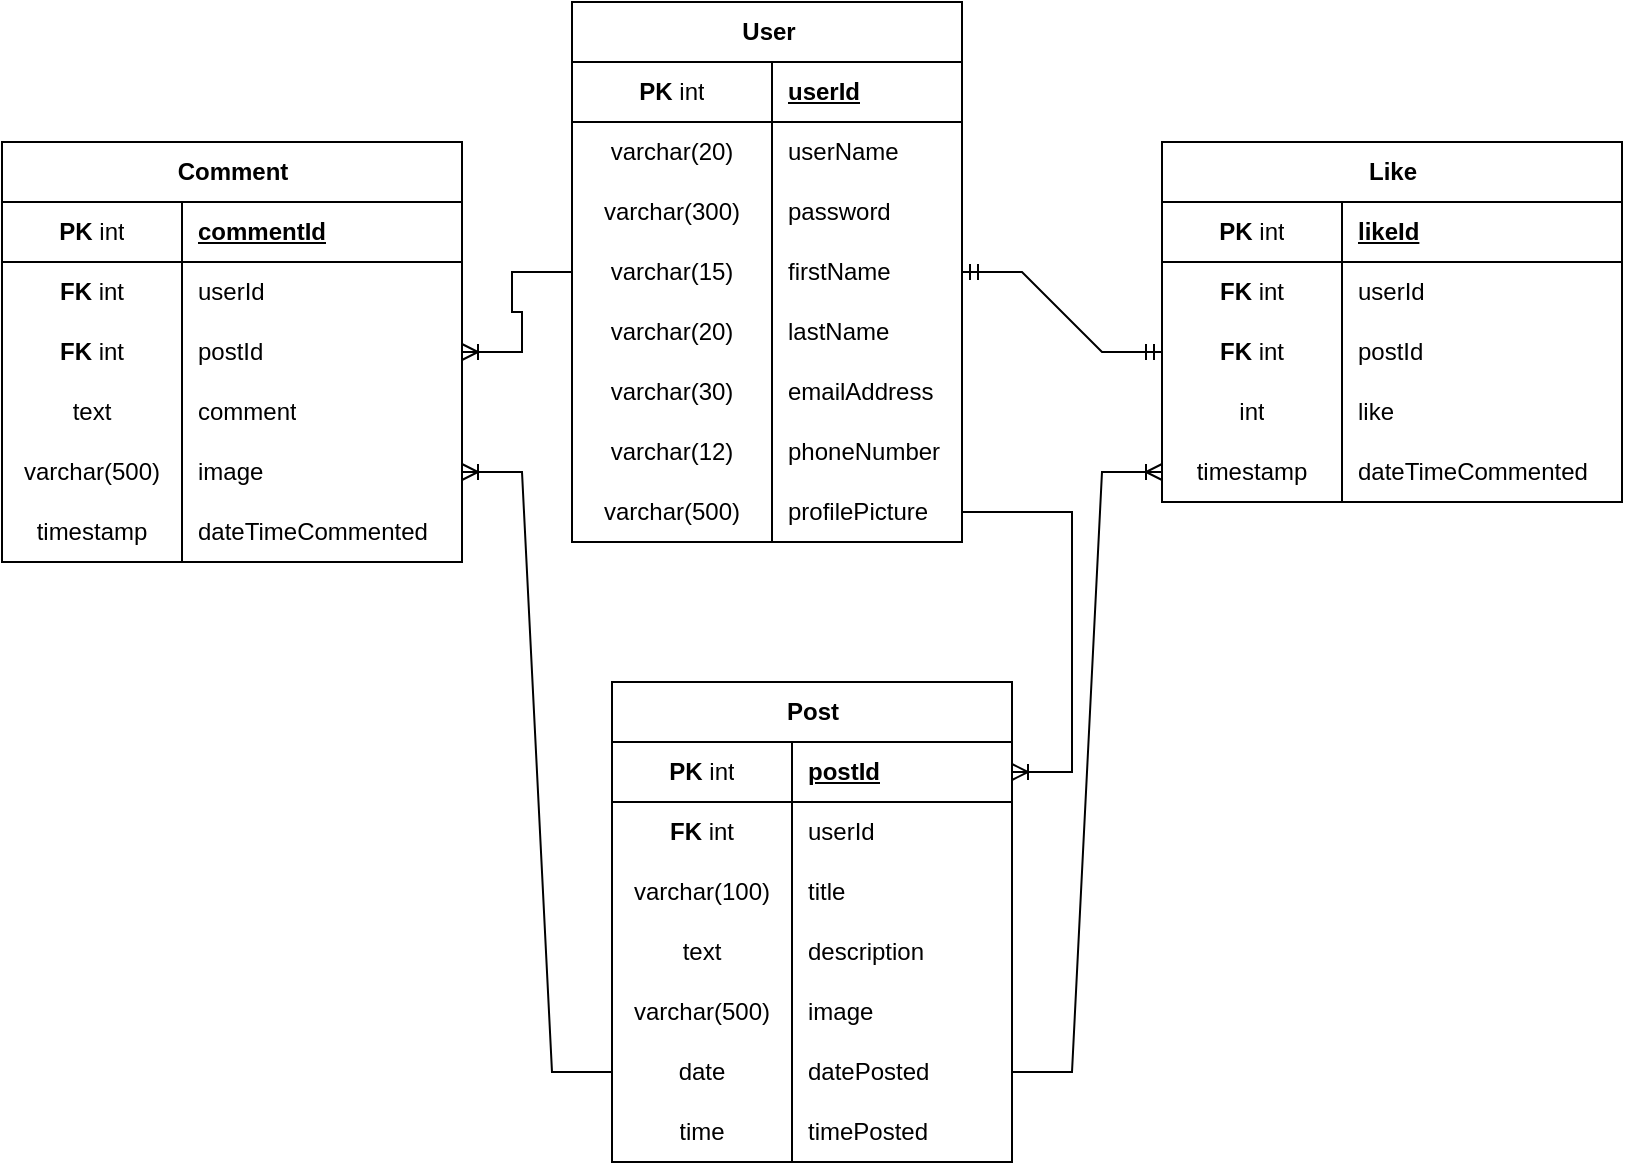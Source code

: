 <mxfile version="26.1.1">
  <diagram id="R2lEEEUBdFMjLlhIrx00" name="Page-1">
    <mxGraphModel dx="947" dy="737" grid="1" gridSize="10" guides="1" tooltips="1" connect="1" arrows="1" fold="1" page="1" pageScale="1" pageWidth="850" pageHeight="1100" math="0" shadow="0" extFonts="Permanent Marker^https://fonts.googleapis.com/css?family=Permanent+Marker">
      <root>
        <mxCell id="0" />
        <mxCell id="1" parent="0" />
        <mxCell id="0FJh0qHWnzYNmRR6BSoP-11" value="User" style="shape=table;startSize=30;container=1;collapsible=1;childLayout=tableLayout;fixedRows=1;rowLines=0;fontStyle=1;align=center;resizeLast=1;html=1;" vertex="1" parent="1">
          <mxGeometry x="305" y="40" width="195" height="270" as="geometry" />
        </mxCell>
        <mxCell id="0FJh0qHWnzYNmRR6BSoP-12" value="" style="shape=tableRow;horizontal=0;startSize=0;swimlaneHead=0;swimlaneBody=0;fillColor=none;collapsible=0;dropTarget=0;points=[[0,0.5],[1,0.5]];portConstraint=eastwest;top=0;left=0;right=0;bottom=1;" vertex="1" parent="0FJh0qHWnzYNmRR6BSoP-11">
          <mxGeometry y="30" width="195" height="30" as="geometry" />
        </mxCell>
        <mxCell id="0FJh0qHWnzYNmRR6BSoP-13" value="PK &lt;span style=&quot;font-weight: normal;&quot;&gt;int&lt;/span&gt;" style="shape=partialRectangle;connectable=0;fillColor=none;top=0;left=0;bottom=0;right=0;fontStyle=1;overflow=hidden;whiteSpace=wrap;html=1;" vertex="1" parent="0FJh0qHWnzYNmRR6BSoP-12">
          <mxGeometry width="100" height="30" as="geometry">
            <mxRectangle width="100" height="30" as="alternateBounds" />
          </mxGeometry>
        </mxCell>
        <mxCell id="0FJh0qHWnzYNmRR6BSoP-14" value="userId" style="shape=partialRectangle;connectable=0;fillColor=none;top=0;left=0;bottom=0;right=0;align=left;spacingLeft=6;fontStyle=5;overflow=hidden;whiteSpace=wrap;html=1;" vertex="1" parent="0FJh0qHWnzYNmRR6BSoP-12">
          <mxGeometry x="100" width="95" height="30" as="geometry">
            <mxRectangle width="95" height="30" as="alternateBounds" />
          </mxGeometry>
        </mxCell>
        <mxCell id="0FJh0qHWnzYNmRR6BSoP-15" value="" style="shape=tableRow;horizontal=0;startSize=0;swimlaneHead=0;swimlaneBody=0;fillColor=none;collapsible=0;dropTarget=0;points=[[0,0.5],[1,0.5]];portConstraint=eastwest;top=0;left=0;right=0;bottom=0;" vertex="1" parent="0FJh0qHWnzYNmRR6BSoP-11">
          <mxGeometry y="60" width="195" height="30" as="geometry" />
        </mxCell>
        <mxCell id="0FJh0qHWnzYNmRR6BSoP-16" value="varchar(20)" style="shape=partialRectangle;connectable=0;fillColor=none;top=0;left=0;bottom=0;right=0;editable=1;overflow=hidden;whiteSpace=wrap;html=1;" vertex="1" parent="0FJh0qHWnzYNmRR6BSoP-15">
          <mxGeometry width="100" height="30" as="geometry">
            <mxRectangle width="100" height="30" as="alternateBounds" />
          </mxGeometry>
        </mxCell>
        <mxCell id="0FJh0qHWnzYNmRR6BSoP-17" value="userName" style="shape=partialRectangle;connectable=0;fillColor=none;top=0;left=0;bottom=0;right=0;align=left;spacingLeft=6;overflow=hidden;whiteSpace=wrap;html=1;" vertex="1" parent="0FJh0qHWnzYNmRR6BSoP-15">
          <mxGeometry x="100" width="95" height="30" as="geometry">
            <mxRectangle width="95" height="30" as="alternateBounds" />
          </mxGeometry>
        </mxCell>
        <mxCell id="0FJh0qHWnzYNmRR6BSoP-18" value="" style="shape=tableRow;horizontal=0;startSize=0;swimlaneHead=0;swimlaneBody=0;fillColor=none;collapsible=0;dropTarget=0;points=[[0,0.5],[1,0.5]];portConstraint=eastwest;top=0;left=0;right=0;bottom=0;" vertex="1" parent="0FJh0qHWnzYNmRR6BSoP-11">
          <mxGeometry y="90" width="195" height="30" as="geometry" />
        </mxCell>
        <mxCell id="0FJh0qHWnzYNmRR6BSoP-19" value="varchar(300)" style="shape=partialRectangle;connectable=0;fillColor=none;top=0;left=0;bottom=0;right=0;editable=1;overflow=hidden;whiteSpace=wrap;html=1;" vertex="1" parent="0FJh0qHWnzYNmRR6BSoP-18">
          <mxGeometry width="100" height="30" as="geometry">
            <mxRectangle width="100" height="30" as="alternateBounds" />
          </mxGeometry>
        </mxCell>
        <mxCell id="0FJh0qHWnzYNmRR6BSoP-20" value="password" style="shape=partialRectangle;connectable=0;fillColor=none;top=0;left=0;bottom=0;right=0;align=left;spacingLeft=6;overflow=hidden;whiteSpace=wrap;html=1;" vertex="1" parent="0FJh0qHWnzYNmRR6BSoP-18">
          <mxGeometry x="100" width="95" height="30" as="geometry">
            <mxRectangle width="95" height="30" as="alternateBounds" />
          </mxGeometry>
        </mxCell>
        <mxCell id="0FJh0qHWnzYNmRR6BSoP-21" value="" style="shape=tableRow;horizontal=0;startSize=0;swimlaneHead=0;swimlaneBody=0;fillColor=none;collapsible=0;dropTarget=0;points=[[0,0.5],[1,0.5]];portConstraint=eastwest;top=0;left=0;right=0;bottom=0;" vertex="1" parent="0FJh0qHWnzYNmRR6BSoP-11">
          <mxGeometry y="120" width="195" height="30" as="geometry" />
        </mxCell>
        <mxCell id="0FJh0qHWnzYNmRR6BSoP-22" value="varchar(15)" style="shape=partialRectangle;connectable=0;fillColor=none;top=0;left=0;bottom=0;right=0;editable=1;overflow=hidden;whiteSpace=wrap;html=1;" vertex="1" parent="0FJh0qHWnzYNmRR6BSoP-21">
          <mxGeometry width="100" height="30" as="geometry">
            <mxRectangle width="100" height="30" as="alternateBounds" />
          </mxGeometry>
        </mxCell>
        <mxCell id="0FJh0qHWnzYNmRR6BSoP-23" value="firstName" style="shape=partialRectangle;connectable=0;fillColor=none;top=0;left=0;bottom=0;right=0;align=left;spacingLeft=6;overflow=hidden;whiteSpace=wrap;html=1;" vertex="1" parent="0FJh0qHWnzYNmRR6BSoP-21">
          <mxGeometry x="100" width="95" height="30" as="geometry">
            <mxRectangle width="95" height="30" as="alternateBounds" />
          </mxGeometry>
        </mxCell>
        <mxCell id="0FJh0qHWnzYNmRR6BSoP-25" value="" style="shape=tableRow;horizontal=0;startSize=0;swimlaneHead=0;swimlaneBody=0;fillColor=none;collapsible=0;dropTarget=0;points=[[0,0.5],[1,0.5]];portConstraint=eastwest;top=0;left=0;right=0;bottom=0;" vertex="1" parent="0FJh0qHWnzYNmRR6BSoP-11">
          <mxGeometry y="150" width="195" height="30" as="geometry" />
        </mxCell>
        <mxCell id="0FJh0qHWnzYNmRR6BSoP-26" value="varchar(20)" style="shape=partialRectangle;connectable=0;fillColor=none;top=0;left=0;bottom=0;right=0;editable=1;overflow=hidden;whiteSpace=wrap;html=1;" vertex="1" parent="0FJh0qHWnzYNmRR6BSoP-25">
          <mxGeometry width="100" height="30" as="geometry">
            <mxRectangle width="100" height="30" as="alternateBounds" />
          </mxGeometry>
        </mxCell>
        <mxCell id="0FJh0qHWnzYNmRR6BSoP-27" value="lastName" style="shape=partialRectangle;connectable=0;fillColor=none;top=0;left=0;bottom=0;right=0;align=left;spacingLeft=6;overflow=hidden;whiteSpace=wrap;html=1;" vertex="1" parent="0FJh0qHWnzYNmRR6BSoP-25">
          <mxGeometry x="100" width="95" height="30" as="geometry">
            <mxRectangle width="95" height="30" as="alternateBounds" />
          </mxGeometry>
        </mxCell>
        <mxCell id="0FJh0qHWnzYNmRR6BSoP-28" value="" style="shape=tableRow;horizontal=0;startSize=0;swimlaneHead=0;swimlaneBody=0;fillColor=none;collapsible=0;dropTarget=0;points=[[0,0.5],[1,0.5]];portConstraint=eastwest;top=0;left=0;right=0;bottom=0;" vertex="1" parent="0FJh0qHWnzYNmRR6BSoP-11">
          <mxGeometry y="180" width="195" height="30" as="geometry" />
        </mxCell>
        <mxCell id="0FJh0qHWnzYNmRR6BSoP-29" value="varchar(30)" style="shape=partialRectangle;connectable=0;fillColor=none;top=0;left=0;bottom=0;right=0;editable=1;overflow=hidden;whiteSpace=wrap;html=1;" vertex="1" parent="0FJh0qHWnzYNmRR6BSoP-28">
          <mxGeometry width="100" height="30" as="geometry">
            <mxRectangle width="100" height="30" as="alternateBounds" />
          </mxGeometry>
        </mxCell>
        <mxCell id="0FJh0qHWnzYNmRR6BSoP-30" value="emailAddress" style="shape=partialRectangle;connectable=0;fillColor=none;top=0;left=0;bottom=0;right=0;align=left;spacingLeft=6;overflow=hidden;whiteSpace=wrap;html=1;" vertex="1" parent="0FJh0qHWnzYNmRR6BSoP-28">
          <mxGeometry x="100" width="95" height="30" as="geometry">
            <mxRectangle width="95" height="30" as="alternateBounds" />
          </mxGeometry>
        </mxCell>
        <mxCell id="0FJh0qHWnzYNmRR6BSoP-31" value="" style="shape=tableRow;horizontal=0;startSize=0;swimlaneHead=0;swimlaneBody=0;fillColor=none;collapsible=0;dropTarget=0;points=[[0,0.5],[1,0.5]];portConstraint=eastwest;top=0;left=0;right=0;bottom=0;" vertex="1" parent="0FJh0qHWnzYNmRR6BSoP-11">
          <mxGeometry y="210" width="195" height="30" as="geometry" />
        </mxCell>
        <mxCell id="0FJh0qHWnzYNmRR6BSoP-32" value="varchar(12)" style="shape=partialRectangle;connectable=0;fillColor=none;top=0;left=0;bottom=0;right=0;editable=1;overflow=hidden;whiteSpace=wrap;html=1;" vertex="1" parent="0FJh0qHWnzYNmRR6BSoP-31">
          <mxGeometry width="100" height="30" as="geometry">
            <mxRectangle width="100" height="30" as="alternateBounds" />
          </mxGeometry>
        </mxCell>
        <mxCell id="0FJh0qHWnzYNmRR6BSoP-33" value="phoneNumber" style="shape=partialRectangle;connectable=0;fillColor=none;top=0;left=0;bottom=0;right=0;align=left;spacingLeft=6;overflow=hidden;whiteSpace=wrap;html=1;" vertex="1" parent="0FJh0qHWnzYNmRR6BSoP-31">
          <mxGeometry x="100" width="95" height="30" as="geometry">
            <mxRectangle width="95" height="30" as="alternateBounds" />
          </mxGeometry>
        </mxCell>
        <mxCell id="0FJh0qHWnzYNmRR6BSoP-34" value="" style="shape=tableRow;horizontal=0;startSize=0;swimlaneHead=0;swimlaneBody=0;fillColor=none;collapsible=0;dropTarget=0;points=[[0,0.5],[1,0.5]];portConstraint=eastwest;top=0;left=0;right=0;bottom=0;" vertex="1" parent="0FJh0qHWnzYNmRR6BSoP-11">
          <mxGeometry y="240" width="195" height="30" as="geometry" />
        </mxCell>
        <mxCell id="0FJh0qHWnzYNmRR6BSoP-35" value="varchar(500)" style="shape=partialRectangle;connectable=0;fillColor=none;top=0;left=0;bottom=0;right=0;editable=1;overflow=hidden;whiteSpace=wrap;html=1;" vertex="1" parent="0FJh0qHWnzYNmRR6BSoP-34">
          <mxGeometry width="100" height="30" as="geometry">
            <mxRectangle width="100" height="30" as="alternateBounds" />
          </mxGeometry>
        </mxCell>
        <mxCell id="0FJh0qHWnzYNmRR6BSoP-36" value="profilePicture" style="shape=partialRectangle;connectable=0;fillColor=none;top=0;left=0;bottom=0;right=0;align=left;spacingLeft=6;overflow=hidden;whiteSpace=wrap;html=1;" vertex="1" parent="0FJh0qHWnzYNmRR6BSoP-34">
          <mxGeometry x="100" width="95" height="30" as="geometry">
            <mxRectangle width="95" height="30" as="alternateBounds" />
          </mxGeometry>
        </mxCell>
        <mxCell id="0FJh0qHWnzYNmRR6BSoP-37" value="Post" style="shape=table;startSize=30;container=1;collapsible=1;childLayout=tableLayout;fixedRows=1;rowLines=0;fontStyle=1;align=center;resizeLast=1;html=1;" vertex="1" parent="1">
          <mxGeometry x="325" y="380" width="200" height="240" as="geometry" />
        </mxCell>
        <mxCell id="0FJh0qHWnzYNmRR6BSoP-38" value="" style="shape=tableRow;horizontal=0;startSize=0;swimlaneHead=0;swimlaneBody=0;fillColor=none;collapsible=0;dropTarget=0;points=[[0,0.5],[1,0.5]];portConstraint=eastwest;top=0;left=0;right=0;bottom=1;" vertex="1" parent="0FJh0qHWnzYNmRR6BSoP-37">
          <mxGeometry y="30" width="200" height="30" as="geometry" />
        </mxCell>
        <mxCell id="0FJh0qHWnzYNmRR6BSoP-39" value="PK &lt;span style=&quot;font-weight: normal;&quot;&gt;int&lt;/span&gt;" style="shape=partialRectangle;connectable=0;fillColor=none;top=0;left=0;bottom=0;right=0;fontStyle=1;overflow=hidden;whiteSpace=wrap;html=1;" vertex="1" parent="0FJh0qHWnzYNmRR6BSoP-38">
          <mxGeometry width="90" height="30" as="geometry">
            <mxRectangle width="90" height="30" as="alternateBounds" />
          </mxGeometry>
        </mxCell>
        <mxCell id="0FJh0qHWnzYNmRR6BSoP-40" value="postId" style="shape=partialRectangle;connectable=0;fillColor=none;top=0;left=0;bottom=0;right=0;align=left;spacingLeft=6;fontStyle=5;overflow=hidden;whiteSpace=wrap;html=1;" vertex="1" parent="0FJh0qHWnzYNmRR6BSoP-38">
          <mxGeometry x="90" width="110" height="30" as="geometry">
            <mxRectangle width="110" height="30" as="alternateBounds" />
          </mxGeometry>
        </mxCell>
        <mxCell id="0FJh0qHWnzYNmRR6BSoP-41" value="" style="shape=tableRow;horizontal=0;startSize=0;swimlaneHead=0;swimlaneBody=0;fillColor=none;collapsible=0;dropTarget=0;points=[[0,0.5],[1,0.5]];portConstraint=eastwest;top=0;left=0;right=0;bottom=0;" vertex="1" parent="0FJh0qHWnzYNmRR6BSoP-37">
          <mxGeometry y="60" width="200" height="30" as="geometry" />
        </mxCell>
        <mxCell id="0FJh0qHWnzYNmRR6BSoP-42" value="&lt;b&gt;FK&lt;/b&gt; int" style="shape=partialRectangle;connectable=0;fillColor=none;top=0;left=0;bottom=0;right=0;editable=1;overflow=hidden;whiteSpace=wrap;html=1;" vertex="1" parent="0FJh0qHWnzYNmRR6BSoP-41">
          <mxGeometry width="90" height="30" as="geometry">
            <mxRectangle width="90" height="30" as="alternateBounds" />
          </mxGeometry>
        </mxCell>
        <mxCell id="0FJh0qHWnzYNmRR6BSoP-43" value="userId" style="shape=partialRectangle;connectable=0;fillColor=none;top=0;left=0;bottom=0;right=0;align=left;spacingLeft=6;overflow=hidden;whiteSpace=wrap;html=1;" vertex="1" parent="0FJh0qHWnzYNmRR6BSoP-41">
          <mxGeometry x="90" width="110" height="30" as="geometry">
            <mxRectangle width="110" height="30" as="alternateBounds" />
          </mxGeometry>
        </mxCell>
        <mxCell id="0FJh0qHWnzYNmRR6BSoP-44" value="" style="shape=tableRow;horizontal=0;startSize=0;swimlaneHead=0;swimlaneBody=0;fillColor=none;collapsible=0;dropTarget=0;points=[[0,0.5],[1,0.5]];portConstraint=eastwest;top=0;left=0;right=0;bottom=0;" vertex="1" parent="0FJh0qHWnzYNmRR6BSoP-37">
          <mxGeometry y="90" width="200" height="30" as="geometry" />
        </mxCell>
        <mxCell id="0FJh0qHWnzYNmRR6BSoP-45" value="varchar(100)" style="shape=partialRectangle;connectable=0;fillColor=none;top=0;left=0;bottom=0;right=0;editable=1;overflow=hidden;whiteSpace=wrap;html=1;" vertex="1" parent="0FJh0qHWnzYNmRR6BSoP-44">
          <mxGeometry width="90" height="30" as="geometry">
            <mxRectangle width="90" height="30" as="alternateBounds" />
          </mxGeometry>
        </mxCell>
        <mxCell id="0FJh0qHWnzYNmRR6BSoP-46" value="title" style="shape=partialRectangle;connectable=0;fillColor=none;top=0;left=0;bottom=0;right=0;align=left;spacingLeft=6;overflow=hidden;whiteSpace=wrap;html=1;" vertex="1" parent="0FJh0qHWnzYNmRR6BSoP-44">
          <mxGeometry x="90" width="110" height="30" as="geometry">
            <mxRectangle width="110" height="30" as="alternateBounds" />
          </mxGeometry>
        </mxCell>
        <mxCell id="0FJh0qHWnzYNmRR6BSoP-47" value="" style="shape=tableRow;horizontal=0;startSize=0;swimlaneHead=0;swimlaneBody=0;fillColor=none;collapsible=0;dropTarget=0;points=[[0,0.5],[1,0.5]];portConstraint=eastwest;top=0;left=0;right=0;bottom=0;" vertex="1" parent="0FJh0qHWnzYNmRR6BSoP-37">
          <mxGeometry y="120" width="200" height="30" as="geometry" />
        </mxCell>
        <mxCell id="0FJh0qHWnzYNmRR6BSoP-48" value="text" style="shape=partialRectangle;connectable=0;fillColor=none;top=0;left=0;bottom=0;right=0;editable=1;overflow=hidden;whiteSpace=wrap;html=1;" vertex="1" parent="0FJh0qHWnzYNmRR6BSoP-47">
          <mxGeometry width="90" height="30" as="geometry">
            <mxRectangle width="90" height="30" as="alternateBounds" />
          </mxGeometry>
        </mxCell>
        <mxCell id="0FJh0qHWnzYNmRR6BSoP-49" value="description" style="shape=partialRectangle;connectable=0;fillColor=none;top=0;left=0;bottom=0;right=0;align=left;spacingLeft=6;overflow=hidden;whiteSpace=wrap;html=1;" vertex="1" parent="0FJh0qHWnzYNmRR6BSoP-47">
          <mxGeometry x="90" width="110" height="30" as="geometry">
            <mxRectangle width="110" height="30" as="alternateBounds" />
          </mxGeometry>
        </mxCell>
        <mxCell id="0FJh0qHWnzYNmRR6BSoP-50" value="" style="shape=tableRow;horizontal=0;startSize=0;swimlaneHead=0;swimlaneBody=0;fillColor=none;collapsible=0;dropTarget=0;points=[[0,0.5],[1,0.5]];portConstraint=eastwest;top=0;left=0;right=0;bottom=0;" vertex="1" parent="0FJh0qHWnzYNmRR6BSoP-37">
          <mxGeometry y="150" width="200" height="30" as="geometry" />
        </mxCell>
        <mxCell id="0FJh0qHWnzYNmRR6BSoP-51" value="varchar(500)" style="shape=partialRectangle;connectable=0;fillColor=none;top=0;left=0;bottom=0;right=0;editable=1;overflow=hidden;whiteSpace=wrap;html=1;" vertex="1" parent="0FJh0qHWnzYNmRR6BSoP-50">
          <mxGeometry width="90" height="30" as="geometry">
            <mxRectangle width="90" height="30" as="alternateBounds" />
          </mxGeometry>
        </mxCell>
        <mxCell id="0FJh0qHWnzYNmRR6BSoP-52" value="image" style="shape=partialRectangle;connectable=0;fillColor=none;top=0;left=0;bottom=0;right=0;align=left;spacingLeft=6;overflow=hidden;whiteSpace=wrap;html=1;" vertex="1" parent="0FJh0qHWnzYNmRR6BSoP-50">
          <mxGeometry x="90" width="110" height="30" as="geometry">
            <mxRectangle width="110" height="30" as="alternateBounds" />
          </mxGeometry>
        </mxCell>
        <mxCell id="0FJh0qHWnzYNmRR6BSoP-53" value="" style="shape=tableRow;horizontal=0;startSize=0;swimlaneHead=0;swimlaneBody=0;fillColor=none;collapsible=0;dropTarget=0;points=[[0,0.5],[1,0.5]];portConstraint=eastwest;top=0;left=0;right=0;bottom=0;" vertex="1" parent="0FJh0qHWnzYNmRR6BSoP-37">
          <mxGeometry y="180" width="200" height="30" as="geometry" />
        </mxCell>
        <mxCell id="0FJh0qHWnzYNmRR6BSoP-54" value="date" style="shape=partialRectangle;connectable=0;fillColor=none;top=0;left=0;bottom=0;right=0;editable=1;overflow=hidden;whiteSpace=wrap;html=1;" vertex="1" parent="0FJh0qHWnzYNmRR6BSoP-53">
          <mxGeometry width="90" height="30" as="geometry">
            <mxRectangle width="90" height="30" as="alternateBounds" />
          </mxGeometry>
        </mxCell>
        <mxCell id="0FJh0qHWnzYNmRR6BSoP-55" value="datePosted" style="shape=partialRectangle;connectable=0;fillColor=none;top=0;left=0;bottom=0;right=0;align=left;spacingLeft=6;overflow=hidden;whiteSpace=wrap;html=1;" vertex="1" parent="0FJh0qHWnzYNmRR6BSoP-53">
          <mxGeometry x="90" width="110" height="30" as="geometry">
            <mxRectangle width="110" height="30" as="alternateBounds" />
          </mxGeometry>
        </mxCell>
        <mxCell id="0FJh0qHWnzYNmRR6BSoP-56" value="" style="shape=tableRow;horizontal=0;startSize=0;swimlaneHead=0;swimlaneBody=0;fillColor=none;collapsible=0;dropTarget=0;points=[[0,0.5],[1,0.5]];portConstraint=eastwest;top=0;left=0;right=0;bottom=0;" vertex="1" parent="0FJh0qHWnzYNmRR6BSoP-37">
          <mxGeometry y="210" width="200" height="30" as="geometry" />
        </mxCell>
        <mxCell id="0FJh0qHWnzYNmRR6BSoP-57" value="time" style="shape=partialRectangle;connectable=0;fillColor=none;top=0;left=0;bottom=0;right=0;editable=1;overflow=hidden;whiteSpace=wrap;html=1;" vertex="1" parent="0FJh0qHWnzYNmRR6BSoP-56">
          <mxGeometry width="90" height="30" as="geometry">
            <mxRectangle width="90" height="30" as="alternateBounds" />
          </mxGeometry>
        </mxCell>
        <mxCell id="0FJh0qHWnzYNmRR6BSoP-58" value="timePosted" style="shape=partialRectangle;connectable=0;fillColor=none;top=0;left=0;bottom=0;right=0;align=left;spacingLeft=6;overflow=hidden;whiteSpace=wrap;html=1;" vertex="1" parent="0FJh0qHWnzYNmRR6BSoP-56">
          <mxGeometry x="90" width="110" height="30" as="geometry">
            <mxRectangle width="110" height="30" as="alternateBounds" />
          </mxGeometry>
        </mxCell>
        <mxCell id="0FJh0qHWnzYNmRR6BSoP-62" value="Comment" style="shape=table;startSize=30;container=1;collapsible=1;childLayout=tableLayout;fixedRows=1;rowLines=0;fontStyle=1;align=center;resizeLast=1;html=1;" vertex="1" parent="1">
          <mxGeometry x="20" y="110" width="230" height="210" as="geometry" />
        </mxCell>
        <mxCell id="0FJh0qHWnzYNmRR6BSoP-63" value="" style="shape=tableRow;horizontal=0;startSize=0;swimlaneHead=0;swimlaneBody=0;fillColor=none;collapsible=0;dropTarget=0;points=[[0,0.5],[1,0.5]];portConstraint=eastwest;top=0;left=0;right=0;bottom=1;" vertex="1" parent="0FJh0qHWnzYNmRR6BSoP-62">
          <mxGeometry y="30" width="230" height="30" as="geometry" />
        </mxCell>
        <mxCell id="0FJh0qHWnzYNmRR6BSoP-64" value="PK &lt;span style=&quot;font-weight: normal;&quot;&gt;int&lt;/span&gt;" style="shape=partialRectangle;connectable=0;fillColor=none;top=0;left=0;bottom=0;right=0;fontStyle=1;overflow=hidden;whiteSpace=wrap;html=1;" vertex="1" parent="0FJh0qHWnzYNmRR6BSoP-63">
          <mxGeometry width="90" height="30" as="geometry">
            <mxRectangle width="90" height="30" as="alternateBounds" />
          </mxGeometry>
        </mxCell>
        <mxCell id="0FJh0qHWnzYNmRR6BSoP-65" value="commentId" style="shape=partialRectangle;connectable=0;fillColor=none;top=0;left=0;bottom=0;right=0;align=left;spacingLeft=6;fontStyle=5;overflow=hidden;whiteSpace=wrap;html=1;" vertex="1" parent="0FJh0qHWnzYNmRR6BSoP-63">
          <mxGeometry x="90" width="140" height="30" as="geometry">
            <mxRectangle width="140" height="30" as="alternateBounds" />
          </mxGeometry>
        </mxCell>
        <mxCell id="0FJh0qHWnzYNmRR6BSoP-66" value="" style="shape=tableRow;horizontal=0;startSize=0;swimlaneHead=0;swimlaneBody=0;fillColor=none;collapsible=0;dropTarget=0;points=[[0,0.5],[1,0.5]];portConstraint=eastwest;top=0;left=0;right=0;bottom=0;" vertex="1" parent="0FJh0qHWnzYNmRR6BSoP-62">
          <mxGeometry y="60" width="230" height="30" as="geometry" />
        </mxCell>
        <mxCell id="0FJh0qHWnzYNmRR6BSoP-67" value="&lt;b&gt;FK&lt;/b&gt; int" style="shape=partialRectangle;connectable=0;fillColor=none;top=0;left=0;bottom=0;right=0;editable=1;overflow=hidden;whiteSpace=wrap;html=1;" vertex="1" parent="0FJh0qHWnzYNmRR6BSoP-66">
          <mxGeometry width="90" height="30" as="geometry">
            <mxRectangle width="90" height="30" as="alternateBounds" />
          </mxGeometry>
        </mxCell>
        <mxCell id="0FJh0qHWnzYNmRR6BSoP-68" value="userId" style="shape=partialRectangle;connectable=0;fillColor=none;top=0;left=0;bottom=0;right=0;align=left;spacingLeft=6;overflow=hidden;whiteSpace=wrap;html=1;" vertex="1" parent="0FJh0qHWnzYNmRR6BSoP-66">
          <mxGeometry x="90" width="140" height="30" as="geometry">
            <mxRectangle width="140" height="30" as="alternateBounds" />
          </mxGeometry>
        </mxCell>
        <mxCell id="0FJh0qHWnzYNmRR6BSoP-69" value="" style="shape=tableRow;horizontal=0;startSize=0;swimlaneHead=0;swimlaneBody=0;fillColor=none;collapsible=0;dropTarget=0;points=[[0,0.5],[1,0.5]];portConstraint=eastwest;top=0;left=0;right=0;bottom=0;" vertex="1" parent="0FJh0qHWnzYNmRR6BSoP-62">
          <mxGeometry y="90" width="230" height="30" as="geometry" />
        </mxCell>
        <mxCell id="0FJh0qHWnzYNmRR6BSoP-70" value="&lt;b&gt;FK&lt;/b&gt; int" style="shape=partialRectangle;connectable=0;fillColor=none;top=0;left=0;bottom=0;right=0;editable=1;overflow=hidden;whiteSpace=wrap;html=1;" vertex="1" parent="0FJh0qHWnzYNmRR6BSoP-69">
          <mxGeometry width="90" height="30" as="geometry">
            <mxRectangle width="90" height="30" as="alternateBounds" />
          </mxGeometry>
        </mxCell>
        <mxCell id="0FJh0qHWnzYNmRR6BSoP-71" value="postId" style="shape=partialRectangle;connectable=0;fillColor=none;top=0;left=0;bottom=0;right=0;align=left;spacingLeft=6;overflow=hidden;whiteSpace=wrap;html=1;" vertex="1" parent="0FJh0qHWnzYNmRR6BSoP-69">
          <mxGeometry x="90" width="140" height="30" as="geometry">
            <mxRectangle width="140" height="30" as="alternateBounds" />
          </mxGeometry>
        </mxCell>
        <mxCell id="0FJh0qHWnzYNmRR6BSoP-72" value="" style="shape=tableRow;horizontal=0;startSize=0;swimlaneHead=0;swimlaneBody=0;fillColor=none;collapsible=0;dropTarget=0;points=[[0,0.5],[1,0.5]];portConstraint=eastwest;top=0;left=0;right=0;bottom=0;" vertex="1" parent="0FJh0qHWnzYNmRR6BSoP-62">
          <mxGeometry y="120" width="230" height="30" as="geometry" />
        </mxCell>
        <mxCell id="0FJh0qHWnzYNmRR6BSoP-73" value="text" style="shape=partialRectangle;connectable=0;fillColor=none;top=0;left=0;bottom=0;right=0;editable=1;overflow=hidden;whiteSpace=wrap;html=1;" vertex="1" parent="0FJh0qHWnzYNmRR6BSoP-72">
          <mxGeometry width="90" height="30" as="geometry">
            <mxRectangle width="90" height="30" as="alternateBounds" />
          </mxGeometry>
        </mxCell>
        <mxCell id="0FJh0qHWnzYNmRR6BSoP-74" value="comment" style="shape=partialRectangle;connectable=0;fillColor=none;top=0;left=0;bottom=0;right=0;align=left;spacingLeft=6;overflow=hidden;whiteSpace=wrap;html=1;" vertex="1" parent="0FJh0qHWnzYNmRR6BSoP-72">
          <mxGeometry x="90" width="140" height="30" as="geometry">
            <mxRectangle width="140" height="30" as="alternateBounds" />
          </mxGeometry>
        </mxCell>
        <mxCell id="0FJh0qHWnzYNmRR6BSoP-75" value="" style="shape=tableRow;horizontal=0;startSize=0;swimlaneHead=0;swimlaneBody=0;fillColor=none;collapsible=0;dropTarget=0;points=[[0,0.5],[1,0.5]];portConstraint=eastwest;top=0;left=0;right=0;bottom=0;" vertex="1" parent="0FJh0qHWnzYNmRR6BSoP-62">
          <mxGeometry y="150" width="230" height="30" as="geometry" />
        </mxCell>
        <mxCell id="0FJh0qHWnzYNmRR6BSoP-76" value="varchar(500)" style="shape=partialRectangle;connectable=0;fillColor=none;top=0;left=0;bottom=0;right=0;editable=1;overflow=hidden;whiteSpace=wrap;html=1;" vertex="1" parent="0FJh0qHWnzYNmRR6BSoP-75">
          <mxGeometry width="90" height="30" as="geometry">
            <mxRectangle width="90" height="30" as="alternateBounds" />
          </mxGeometry>
        </mxCell>
        <mxCell id="0FJh0qHWnzYNmRR6BSoP-77" value="image" style="shape=partialRectangle;connectable=0;fillColor=none;top=0;left=0;bottom=0;right=0;align=left;spacingLeft=6;overflow=hidden;whiteSpace=wrap;html=1;" vertex="1" parent="0FJh0qHWnzYNmRR6BSoP-75">
          <mxGeometry x="90" width="140" height="30" as="geometry">
            <mxRectangle width="140" height="30" as="alternateBounds" />
          </mxGeometry>
        </mxCell>
        <mxCell id="0FJh0qHWnzYNmRR6BSoP-78" value="" style="shape=tableRow;horizontal=0;startSize=0;swimlaneHead=0;swimlaneBody=0;fillColor=none;collapsible=0;dropTarget=0;points=[[0,0.5],[1,0.5]];portConstraint=eastwest;top=0;left=0;right=0;bottom=0;" vertex="1" parent="0FJh0qHWnzYNmRR6BSoP-62">
          <mxGeometry y="180" width="230" height="30" as="geometry" />
        </mxCell>
        <mxCell id="0FJh0qHWnzYNmRR6BSoP-79" value="timestamp" style="shape=partialRectangle;connectable=0;fillColor=none;top=0;left=0;bottom=0;right=0;editable=1;overflow=hidden;whiteSpace=wrap;html=1;" vertex="1" parent="0FJh0qHWnzYNmRR6BSoP-78">
          <mxGeometry width="90" height="30" as="geometry">
            <mxRectangle width="90" height="30" as="alternateBounds" />
          </mxGeometry>
        </mxCell>
        <mxCell id="0FJh0qHWnzYNmRR6BSoP-80" value="dateTimeCommented" style="shape=partialRectangle;connectable=0;fillColor=none;top=0;left=0;bottom=0;right=0;align=left;spacingLeft=6;overflow=hidden;whiteSpace=wrap;html=1;" vertex="1" parent="0FJh0qHWnzYNmRR6BSoP-78">
          <mxGeometry x="90" width="140" height="30" as="geometry">
            <mxRectangle width="140" height="30" as="alternateBounds" />
          </mxGeometry>
        </mxCell>
        <mxCell id="0FJh0qHWnzYNmRR6BSoP-84" value="Like" style="shape=table;startSize=30;container=1;collapsible=1;childLayout=tableLayout;fixedRows=1;rowLines=0;fontStyle=1;align=center;resizeLast=1;html=1;" vertex="1" parent="1">
          <mxGeometry x="600" y="110" width="230" height="180" as="geometry" />
        </mxCell>
        <mxCell id="0FJh0qHWnzYNmRR6BSoP-85" value="" style="shape=tableRow;horizontal=0;startSize=0;swimlaneHead=0;swimlaneBody=0;fillColor=none;collapsible=0;dropTarget=0;points=[[0,0.5],[1,0.5]];portConstraint=eastwest;top=0;left=0;right=0;bottom=1;" vertex="1" parent="0FJh0qHWnzYNmRR6BSoP-84">
          <mxGeometry y="30" width="230" height="30" as="geometry" />
        </mxCell>
        <mxCell id="0FJh0qHWnzYNmRR6BSoP-86" value="PK &lt;span style=&quot;font-weight: normal;&quot;&gt;int&lt;/span&gt;" style="shape=partialRectangle;connectable=0;fillColor=none;top=0;left=0;bottom=0;right=0;fontStyle=1;overflow=hidden;whiteSpace=wrap;html=1;" vertex="1" parent="0FJh0qHWnzYNmRR6BSoP-85">
          <mxGeometry width="90" height="30" as="geometry">
            <mxRectangle width="90" height="30" as="alternateBounds" />
          </mxGeometry>
        </mxCell>
        <mxCell id="0FJh0qHWnzYNmRR6BSoP-87" value="likeId" style="shape=partialRectangle;connectable=0;fillColor=none;top=0;left=0;bottom=0;right=0;align=left;spacingLeft=6;fontStyle=5;overflow=hidden;whiteSpace=wrap;html=1;" vertex="1" parent="0FJh0qHWnzYNmRR6BSoP-85">
          <mxGeometry x="90" width="140" height="30" as="geometry">
            <mxRectangle width="140" height="30" as="alternateBounds" />
          </mxGeometry>
        </mxCell>
        <mxCell id="0FJh0qHWnzYNmRR6BSoP-88" value="" style="shape=tableRow;horizontal=0;startSize=0;swimlaneHead=0;swimlaneBody=0;fillColor=none;collapsible=0;dropTarget=0;points=[[0,0.5],[1,0.5]];portConstraint=eastwest;top=0;left=0;right=0;bottom=0;" vertex="1" parent="0FJh0qHWnzYNmRR6BSoP-84">
          <mxGeometry y="60" width="230" height="30" as="geometry" />
        </mxCell>
        <mxCell id="0FJh0qHWnzYNmRR6BSoP-89" value="&lt;b&gt;FK&lt;/b&gt; int" style="shape=partialRectangle;connectable=0;fillColor=none;top=0;left=0;bottom=0;right=0;editable=1;overflow=hidden;whiteSpace=wrap;html=1;" vertex="1" parent="0FJh0qHWnzYNmRR6BSoP-88">
          <mxGeometry width="90" height="30" as="geometry">
            <mxRectangle width="90" height="30" as="alternateBounds" />
          </mxGeometry>
        </mxCell>
        <mxCell id="0FJh0qHWnzYNmRR6BSoP-90" value="userId" style="shape=partialRectangle;connectable=0;fillColor=none;top=0;left=0;bottom=0;right=0;align=left;spacingLeft=6;overflow=hidden;whiteSpace=wrap;html=1;" vertex="1" parent="0FJh0qHWnzYNmRR6BSoP-88">
          <mxGeometry x="90" width="140" height="30" as="geometry">
            <mxRectangle width="140" height="30" as="alternateBounds" />
          </mxGeometry>
        </mxCell>
        <mxCell id="0FJh0qHWnzYNmRR6BSoP-91" value="" style="shape=tableRow;horizontal=0;startSize=0;swimlaneHead=0;swimlaneBody=0;fillColor=none;collapsible=0;dropTarget=0;points=[[0,0.5],[1,0.5]];portConstraint=eastwest;top=0;left=0;right=0;bottom=0;" vertex="1" parent="0FJh0qHWnzYNmRR6BSoP-84">
          <mxGeometry y="90" width="230" height="30" as="geometry" />
        </mxCell>
        <mxCell id="0FJh0qHWnzYNmRR6BSoP-92" value="&lt;b&gt;FK&lt;/b&gt; int" style="shape=partialRectangle;connectable=0;fillColor=none;top=0;left=0;bottom=0;right=0;editable=1;overflow=hidden;whiteSpace=wrap;html=1;" vertex="1" parent="0FJh0qHWnzYNmRR6BSoP-91">
          <mxGeometry width="90" height="30" as="geometry">
            <mxRectangle width="90" height="30" as="alternateBounds" />
          </mxGeometry>
        </mxCell>
        <mxCell id="0FJh0qHWnzYNmRR6BSoP-93" value="postId" style="shape=partialRectangle;connectable=0;fillColor=none;top=0;left=0;bottom=0;right=0;align=left;spacingLeft=6;overflow=hidden;whiteSpace=wrap;html=1;" vertex="1" parent="0FJh0qHWnzYNmRR6BSoP-91">
          <mxGeometry x="90" width="140" height="30" as="geometry">
            <mxRectangle width="140" height="30" as="alternateBounds" />
          </mxGeometry>
        </mxCell>
        <mxCell id="0FJh0qHWnzYNmRR6BSoP-94" value="" style="shape=tableRow;horizontal=0;startSize=0;swimlaneHead=0;swimlaneBody=0;fillColor=none;collapsible=0;dropTarget=0;points=[[0,0.5],[1,0.5]];portConstraint=eastwest;top=0;left=0;right=0;bottom=0;" vertex="1" parent="0FJh0qHWnzYNmRR6BSoP-84">
          <mxGeometry y="120" width="230" height="30" as="geometry" />
        </mxCell>
        <mxCell id="0FJh0qHWnzYNmRR6BSoP-95" value="int" style="shape=partialRectangle;connectable=0;fillColor=none;top=0;left=0;bottom=0;right=0;editable=1;overflow=hidden;whiteSpace=wrap;html=1;" vertex="1" parent="0FJh0qHWnzYNmRR6BSoP-94">
          <mxGeometry width="90" height="30" as="geometry">
            <mxRectangle width="90" height="30" as="alternateBounds" />
          </mxGeometry>
        </mxCell>
        <mxCell id="0FJh0qHWnzYNmRR6BSoP-96" value="like" style="shape=partialRectangle;connectable=0;fillColor=none;top=0;left=0;bottom=0;right=0;align=left;spacingLeft=6;overflow=hidden;whiteSpace=wrap;html=1;" vertex="1" parent="0FJh0qHWnzYNmRR6BSoP-94">
          <mxGeometry x="90" width="140" height="30" as="geometry">
            <mxRectangle width="140" height="30" as="alternateBounds" />
          </mxGeometry>
        </mxCell>
        <mxCell id="0FJh0qHWnzYNmRR6BSoP-100" value="" style="shape=tableRow;horizontal=0;startSize=0;swimlaneHead=0;swimlaneBody=0;fillColor=none;collapsible=0;dropTarget=0;points=[[0,0.5],[1,0.5]];portConstraint=eastwest;top=0;left=0;right=0;bottom=0;" vertex="1" parent="0FJh0qHWnzYNmRR6BSoP-84">
          <mxGeometry y="150" width="230" height="30" as="geometry" />
        </mxCell>
        <mxCell id="0FJh0qHWnzYNmRR6BSoP-101" value="timestamp" style="shape=partialRectangle;connectable=0;fillColor=none;top=0;left=0;bottom=0;right=0;editable=1;overflow=hidden;whiteSpace=wrap;html=1;" vertex="1" parent="0FJh0qHWnzYNmRR6BSoP-100">
          <mxGeometry width="90" height="30" as="geometry">
            <mxRectangle width="90" height="30" as="alternateBounds" />
          </mxGeometry>
        </mxCell>
        <mxCell id="0FJh0qHWnzYNmRR6BSoP-102" value="dateTimeCommented" style="shape=partialRectangle;connectable=0;fillColor=none;top=0;left=0;bottom=0;right=0;align=left;spacingLeft=6;overflow=hidden;whiteSpace=wrap;html=1;" vertex="1" parent="0FJh0qHWnzYNmRR6BSoP-100">
          <mxGeometry x="90" width="140" height="30" as="geometry">
            <mxRectangle width="140" height="30" as="alternateBounds" />
          </mxGeometry>
        </mxCell>
        <mxCell id="0FJh0qHWnzYNmRR6BSoP-105" value="" style="edgeStyle=entityRelationEdgeStyle;fontSize=12;html=1;endArrow=ERmandOne;startArrow=ERmandOne;rounded=0;exitX=1;exitY=0.5;exitDx=0;exitDy=0;entryX=0;entryY=0.5;entryDx=0;entryDy=0;" edge="1" parent="1" source="0FJh0qHWnzYNmRR6BSoP-21" target="0FJh0qHWnzYNmRR6BSoP-91">
          <mxGeometry width="100" height="100" relative="1" as="geometry">
            <mxPoint x="550" y="190" as="sourcePoint" />
            <mxPoint x="650" y="90" as="targetPoint" />
          </mxGeometry>
        </mxCell>
        <mxCell id="0FJh0qHWnzYNmRR6BSoP-106" value="" style="edgeStyle=entityRelationEdgeStyle;fontSize=12;html=1;endArrow=ERoneToMany;rounded=0;exitX=0;exitY=0.5;exitDx=0;exitDy=0;entryX=1;entryY=0.5;entryDx=0;entryDy=0;" edge="1" parent="1" source="0FJh0qHWnzYNmRR6BSoP-21" target="0FJh0qHWnzYNmRR6BSoP-69">
          <mxGeometry width="100" height="100" relative="1" as="geometry">
            <mxPoint x="430" y="340" as="sourcePoint" />
            <mxPoint x="530" y="240" as="targetPoint" />
          </mxGeometry>
        </mxCell>
        <mxCell id="0FJh0qHWnzYNmRR6BSoP-107" value="" style="edgeStyle=entityRelationEdgeStyle;fontSize=12;html=1;endArrow=ERoneToMany;rounded=0;" edge="1" parent="1" source="0FJh0qHWnzYNmRR6BSoP-34" target="0FJh0qHWnzYNmRR6BSoP-38">
          <mxGeometry width="100" height="100" relative="1" as="geometry">
            <mxPoint x="545" y="290" as="sourcePoint" />
            <mxPoint x="550" y="340" as="targetPoint" />
            <Array as="points">
              <mxPoint x="635" y="240" />
              <mxPoint x="550" y="360" />
              <mxPoint x="560" y="350" />
              <mxPoint x="570" y="440" />
            </Array>
          </mxGeometry>
        </mxCell>
        <mxCell id="0FJh0qHWnzYNmRR6BSoP-108" value="" style="edgeStyle=entityRelationEdgeStyle;fontSize=12;html=1;endArrow=ERoneToMany;rounded=0;exitX=0;exitY=0.5;exitDx=0;exitDy=0;entryX=1;entryY=0.5;entryDx=0;entryDy=0;" edge="1" parent="1" source="0FJh0qHWnzYNmRR6BSoP-53" target="0FJh0qHWnzYNmRR6BSoP-75">
          <mxGeometry width="100" height="100" relative="1" as="geometry">
            <mxPoint x="210" y="365" as="sourcePoint" />
            <mxPoint x="410" y="720" as="targetPoint" />
            <Array as="points">
              <mxPoint x="300" y="315" />
              <mxPoint x="225" y="425" />
              <mxPoint x="-125" y="535" />
            </Array>
          </mxGeometry>
        </mxCell>
        <mxCell id="0FJh0qHWnzYNmRR6BSoP-109" value="" style="edgeStyle=entityRelationEdgeStyle;fontSize=12;html=1;endArrow=ERoneToMany;rounded=0;exitX=1;exitY=0.5;exitDx=0;exitDy=0;" edge="1" parent="1" source="0FJh0qHWnzYNmRR6BSoP-53" target="0FJh0qHWnzYNmRR6BSoP-100">
          <mxGeometry width="100" height="100" relative="1" as="geometry">
            <mxPoint x="720" y="530" as="sourcePoint" />
            <mxPoint x="830" y="340" as="targetPoint" />
            <Array as="points">
              <mxPoint x="660" y="570" />
              <mxPoint x="650" y="440" />
              <mxPoint x="730" y="350" />
              <mxPoint x="655" y="460" />
              <mxPoint x="305" y="570" />
            </Array>
          </mxGeometry>
        </mxCell>
      </root>
    </mxGraphModel>
  </diagram>
</mxfile>
